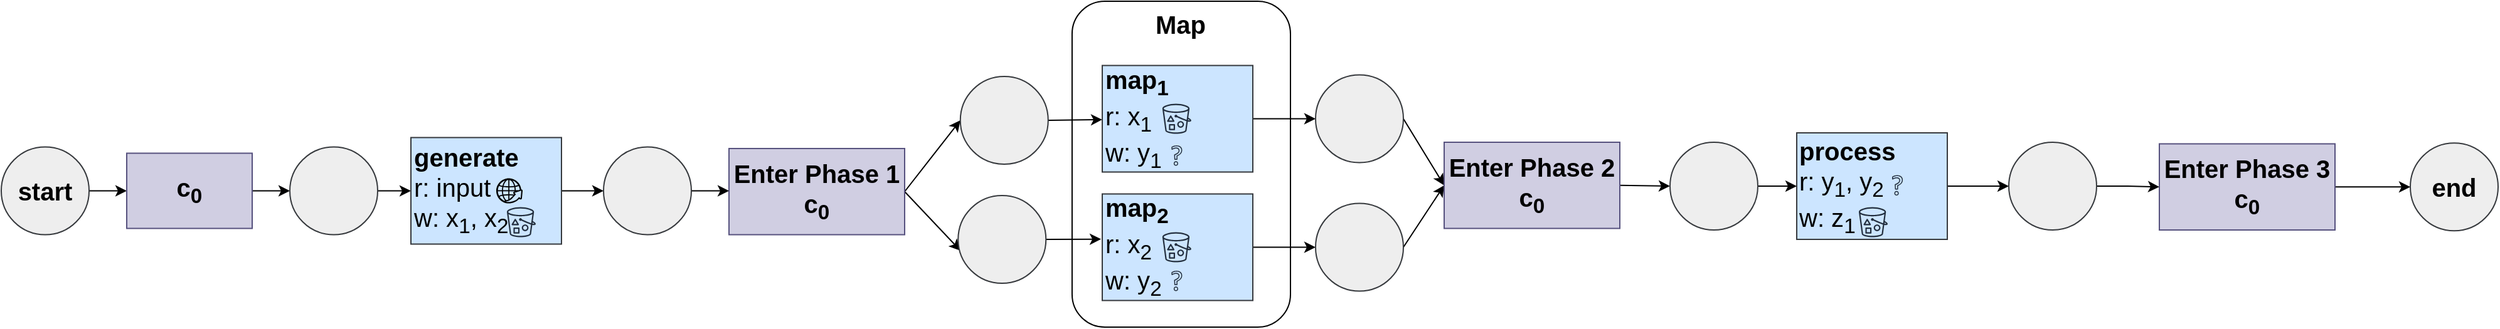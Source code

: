 <mxfile version="15.4.0" type="device"><diagram id="yiRDfCdH8cYX3cv1Tssn" name="Page-1"><mxGraphModel dx="3646" dy="1176" grid="1" gridSize="10" guides="1" tooltips="1" connect="1" arrows="1" fold="1" page="1" pageScale="1" pageWidth="827" pageHeight="1169" math="0" shadow="0"><root><mxCell id="0"/><mxCell id="1" parent="0"/><mxCell id="RQtrrZ3ROyKTZi_biovk-33" value="&lt;b&gt;Map&lt;/b&gt;" style="rounded=1;whiteSpace=wrap;html=1;fontSize=20;align=center;verticalAlign=top;" parent="1" vertex="1"><mxGeometry x="-6.54" y="270" width="174.04" height="260" as="geometry"/></mxCell><mxCell id="RQtrrZ3ROyKTZi_biovk-3" style="edgeStyle=orthogonalEdgeStyle;rounded=0;orthogonalLoop=1;jettySize=auto;html=1;entryX=0;entryY=0.5;entryDx=0;entryDy=0;fontSize=20;" parent="1" source="RQtrrZ3ROyKTZi_biovk-1" target="RQtrrZ3ROyKTZi_biovk-2" edge="1"><mxGeometry relative="1" as="geometry"/></mxCell><mxCell id="RQtrrZ3ROyKTZi_biovk-1" value="start" style="ellipse;whiteSpace=wrap;html=1;aspect=fixed;fontSize=20;fontStyle=1;fillColor=#eeeeee;strokeColor=#36393d;" parent="1" vertex="1"><mxGeometry x="-860" y="386.25" width="70" height="70" as="geometry"/></mxCell><mxCell id="RQtrrZ3ROyKTZi_biovk-6" style="edgeStyle=orthogonalEdgeStyle;rounded=0;orthogonalLoop=1;jettySize=auto;html=1;entryX=0;entryY=0.5;entryDx=0;entryDy=0;fontSize=20;" parent="1" source="RQtrrZ3ROyKTZi_biovk-2" target="RQtrrZ3ROyKTZi_biovk-5" edge="1"><mxGeometry relative="1" as="geometry"/></mxCell><mxCell id="RQtrrZ3ROyKTZi_biovk-2" value="c&lt;sub&gt;0&lt;/sub&gt;" style="rounded=0;whiteSpace=wrap;html=1;fontSize=20;fillColor=#d0cee2;strokeColor=#56517e;fontStyle=1" parent="1" vertex="1"><mxGeometry x="-760" y="391.25" width="100" height="60" as="geometry"/></mxCell><mxCell id="RQtrrZ3ROyKTZi_biovk-8" style="edgeStyle=orthogonalEdgeStyle;rounded=0;orthogonalLoop=1;jettySize=auto;html=1;entryX=0;entryY=0.5;entryDx=0;entryDy=0;fontSize=20;" parent="1" source="RQtrrZ3ROyKTZi_biovk-5" edge="1"><mxGeometry relative="1" as="geometry"><mxPoint x="-533.5" y="421.25" as="targetPoint"/></mxGeometry></mxCell><mxCell id="RQtrrZ3ROyKTZi_biovk-5" value="" style="ellipse;whiteSpace=wrap;html=1;aspect=fixed;fontSize=20;fontStyle=1;fillColor=#eeeeee;strokeColor=#36393d;" parent="1" vertex="1"><mxGeometry x="-630" y="386.25" width="70" height="70" as="geometry"/></mxCell><mxCell id="RQtrrZ3ROyKTZi_biovk-11" style="rounded=0;orthogonalLoop=1;jettySize=auto;html=1;entryX=0;entryY=0.5;entryDx=0;entryDy=0;fontSize=20;exitX=1;exitY=0.5;exitDx=0;exitDy=0;" parent="1" source="gMsBcbqZOcgtZb5CfyVR-1" target="RQtrrZ3ROyKTZi_biovk-10" edge="1"><mxGeometry relative="1" as="geometry"><mxPoint x="-150" y="415" as="sourcePoint"/></mxGeometry></mxCell><mxCell id="RQtrrZ3ROyKTZi_biovk-16" style="edgeStyle=none;rounded=0;orthogonalLoop=1;jettySize=auto;html=1;exitX=1;exitY=0.5;exitDx=0;exitDy=0;entryX=0.027;entryY=0.629;entryDx=0;entryDy=0;entryPerimeter=0;fontSize=20;" parent="1" source="gMsBcbqZOcgtZb5CfyVR-1" target="RQtrrZ3ROyKTZi_biovk-15" edge="1"><mxGeometry relative="1" as="geometry"><mxPoint x="-150" y="415" as="sourcePoint"/></mxGeometry></mxCell><mxCell id="RQtrrZ3ROyKTZi_biovk-18" style="edgeStyle=none;rounded=0;orthogonalLoop=1;jettySize=auto;html=1;exitX=1;exitY=0.5;exitDx=0;exitDy=0;fontSize=20;" parent="1" source="RQtrrZ3ROyKTZi_biovk-10" target="RQtrrZ3ROyKTZi_biovk-14" edge="1"><mxGeometry relative="1" as="geometry"/></mxCell><mxCell id="RQtrrZ3ROyKTZi_biovk-10" value="" style="ellipse;whiteSpace=wrap;html=1;aspect=fixed;fontSize=20;fontStyle=1;fillColor=#eeeeee;strokeColor=#36393d;" parent="1" vertex="1"><mxGeometry x="-95.61" y="330" width="70" height="70" as="geometry"/></mxCell><mxCell id="RQtrrZ3ROyKTZi_biovk-21" style="edgeStyle=none;rounded=0;orthogonalLoop=1;jettySize=auto;html=1;exitX=1;exitY=0.5;exitDx=0;exitDy=0;entryX=0;entryY=0.5;entryDx=0;entryDy=0;fontSize=20;" parent="1" source="RQtrrZ3ROyKTZi_biovk-14" target="RQtrrZ3ROyKTZi_biovk-20" edge="1"><mxGeometry relative="1" as="geometry"/></mxCell><mxCell id="RQtrrZ3ROyKTZi_biovk-14" value="&lt;b&gt;map&lt;sub&gt;1&lt;/sub&gt;&lt;br&gt;&lt;/b&gt;r: x&lt;sub&gt;1&lt;/sub&gt;&lt;br&gt;w: y&lt;sub&gt;1&lt;/sub&gt;" style="rounded=0;whiteSpace=wrap;html=1;fontSize=20;align=left;fillColor=#cce5ff;strokeColor=#36393d;" parent="1" vertex="1"><mxGeometry x="17.5" y="321.25" width="120" height="85" as="geometry"/></mxCell><mxCell id="RQtrrZ3ROyKTZi_biovk-19" style="edgeStyle=none;rounded=0;orthogonalLoop=1;jettySize=auto;html=1;exitX=1;exitY=0.5;exitDx=0;exitDy=0;entryX=-0.008;entryY=0.424;entryDx=0;entryDy=0;entryPerimeter=0;fontSize=20;" parent="1" source="RQtrrZ3ROyKTZi_biovk-15" target="RQtrrZ3ROyKTZi_biovk-17" edge="1"><mxGeometry relative="1" as="geometry"/></mxCell><mxCell id="RQtrrZ3ROyKTZi_biovk-15" value="" style="ellipse;whiteSpace=wrap;html=1;aspect=fixed;fontSize=20;fontStyle=1;fillColor=#eeeeee;strokeColor=#36393d;" parent="1" vertex="1"><mxGeometry x="-97.36" y="425" width="70" height="70" as="geometry"/></mxCell><mxCell id="RQtrrZ3ROyKTZi_biovk-23" style="edgeStyle=none;rounded=0;orthogonalLoop=1;jettySize=auto;html=1;exitX=1;exitY=0.5;exitDx=0;exitDy=0;entryX=0;entryY=0.5;entryDx=0;entryDy=0;fontSize=20;" parent="1" source="RQtrrZ3ROyKTZi_biovk-17" target="RQtrrZ3ROyKTZi_biovk-22" edge="1"><mxGeometry relative="1" as="geometry"/></mxCell><mxCell id="RQtrrZ3ROyKTZi_biovk-17" value="&lt;b&gt;map&lt;sub&gt;2&lt;/sub&gt;&lt;/b&gt;&lt;br&gt;r: x&lt;sub&gt;2&lt;/sub&gt;&lt;br&gt;w: y&lt;sub&gt;2&lt;/sub&gt;" style="rounded=0;whiteSpace=wrap;html=1;fontSize=20;align=left;fillColor=#cce5ff;strokeColor=#36393d;" parent="1" vertex="1"><mxGeometry x="17.5" y="423.75" width="120" height="85" as="geometry"/></mxCell><mxCell id="gMsBcbqZOcgtZb5CfyVR-7" style="rounded=0;orthogonalLoop=1;jettySize=auto;html=1;exitX=1;exitY=0.5;exitDx=0;exitDy=0;entryX=0;entryY=0.5;entryDx=0;entryDy=0;" parent="1" source="RQtrrZ3ROyKTZi_biovk-20" target="gMsBcbqZOcgtZb5CfyVR-6" edge="1"><mxGeometry relative="1" as="geometry"/></mxCell><mxCell id="RQtrrZ3ROyKTZi_biovk-20" value="" style="ellipse;whiteSpace=wrap;html=1;aspect=fixed;fontSize=20;fontStyle=1;fillColor=#eeeeee;strokeColor=#36393d;" parent="1" vertex="1"><mxGeometry x="187.5" y="328.75" width="70" height="70" as="geometry"/></mxCell><mxCell id="gMsBcbqZOcgtZb5CfyVR-8" style="edgeStyle=none;rounded=0;orthogonalLoop=1;jettySize=auto;html=1;exitX=1;exitY=0.5;exitDx=0;exitDy=0;entryX=0;entryY=0.5;entryDx=0;entryDy=0;" parent="1" source="RQtrrZ3ROyKTZi_biovk-22" target="gMsBcbqZOcgtZb5CfyVR-6" edge="1"><mxGeometry relative="1" as="geometry"/></mxCell><mxCell id="RQtrrZ3ROyKTZi_biovk-22" value="" style="ellipse;whiteSpace=wrap;html=1;aspect=fixed;fontSize=20;fontStyle=1;fillColor=#eeeeee;strokeColor=#36393d;" parent="1" vertex="1"><mxGeometry x="187.5" y="431.25" width="70" height="70" as="geometry"/></mxCell><mxCell id="yGao_PzU1mWzhRAtQECb-3" style="edgeStyle=orthogonalEdgeStyle;rounded=0;orthogonalLoop=1;jettySize=auto;html=1;exitX=1;exitY=0.5;exitDx=0;exitDy=0;entryX=0;entryY=0.5;entryDx=0;entryDy=0;" edge="1" parent="1" source="RQtrrZ3ROyKTZi_biovk-24" target="yGao_PzU1mWzhRAtQECb-2"><mxGeometry relative="1" as="geometry"/></mxCell><mxCell id="RQtrrZ3ROyKTZi_biovk-24" value="&lt;b&gt;process&lt;/b&gt;&lt;br&gt;r: y&lt;sub&gt;1&lt;/sub&gt;, y&lt;sub&gt;2&lt;/sub&gt;&lt;br&gt;w: z&lt;sub&gt;1&lt;/sub&gt;" style="rounded=0;whiteSpace=wrap;html=1;fontSize=20;align=left;fillColor=#cce5ff;strokeColor=#36393d;" parent="1" vertex="1"><mxGeometry x="571" y="375" width="120" height="85" as="geometry"/></mxCell><mxCell id="RQtrrZ3ROyKTZi_biovk-25" value="" style="sketch=0;outlineConnect=0;fontColor=#232F3E;gradientColor=none;fillColor=#232F3E;strokeColor=none;dashed=0;verticalLabelPosition=bottom;verticalAlign=top;align=center;html=1;fontSize=12;fontStyle=0;aspect=fixed;pointerEvents=1;shape=mxgraph.aws4.question;" parent="1" vertex="1"><mxGeometry x="72.66" y="385" width="8.54" height="16.25" as="geometry"/></mxCell><mxCell id="RQtrrZ3ROyKTZi_biovk-26" value="" style="sketch=0;outlineConnect=0;fontColor=#232F3E;gradientColor=none;fillColor=#232F3E;strokeColor=none;dashed=0;verticalLabelPosition=bottom;verticalAlign=top;align=center;html=1;fontSize=12;fontStyle=0;aspect=fixed;pointerEvents=1;shape=mxgraph.aws4.question;" parent="1" vertex="1"><mxGeometry x="72.66" y="485" width="8.54" height="16.25" as="geometry"/></mxCell><mxCell id="RQtrrZ3ROyKTZi_biovk-27" value="" style="sketch=0;outlineConnect=0;fontColor=#232F3E;gradientColor=none;strokeColor=#232F3E;fillColor=none;dashed=0;verticalLabelPosition=bottom;verticalAlign=top;align=center;html=1;fontSize=12;fontStyle=0;aspect=fixed;shape=mxgraph.aws4.resourceIcon;resIcon=mxgraph.aws4.bucket_with_objects;" parent="1" vertex="1"><mxGeometry x="61.93" y="348.75" width="30" height="30" as="geometry"/></mxCell><mxCell id="RQtrrZ3ROyKTZi_biovk-28" value="" style="sketch=0;outlineConnect=0;fontColor=#232F3E;gradientColor=none;strokeColor=#232F3E;fillColor=none;dashed=0;verticalLabelPosition=bottom;verticalAlign=top;align=center;html=1;fontSize=12;fontStyle=0;aspect=fixed;shape=mxgraph.aws4.resourceIcon;resIcon=mxgraph.aws4.bucket_with_objects;" parent="1" vertex="1"><mxGeometry x="61.93" y="451.25" width="30" height="30" as="geometry"/></mxCell><mxCell id="RQtrrZ3ROyKTZi_biovk-31" value="" style="sketch=0;outlineConnect=0;fontColor=#232F3E;gradientColor=none;fillColor=#232F3E;strokeColor=none;dashed=0;verticalLabelPosition=bottom;verticalAlign=top;align=center;html=1;fontSize=12;fontStyle=0;aspect=fixed;pointerEvents=1;shape=mxgraph.aws4.question;" parent="1" vertex="1"><mxGeometry x="647" y="408.75" width="8.54" height="16.25" as="geometry"/></mxCell><mxCell id="RQtrrZ3ROyKTZi_biovk-32" value="" style="sketch=0;outlineConnect=0;fontColor=#232F3E;gradientColor=none;strokeColor=#232F3E;fillColor=none;dashed=0;verticalLabelPosition=bottom;verticalAlign=top;align=center;html=1;fontSize=12;fontStyle=0;aspect=fixed;shape=mxgraph.aws4.resourceIcon;resIcon=mxgraph.aws4.bucket_with_objects;" parent="1" vertex="1"><mxGeometry x="617" y="431.25" width="30" height="30" as="geometry"/></mxCell><mxCell id="XuiCxOrEiAkXEOWXw-MB-1" value="end" style="ellipse;whiteSpace=wrap;html=1;aspect=fixed;fontSize=20;fontStyle=1;fillColor=#eeeeee;strokeColor=#36393d;" parent="1" vertex="1"><mxGeometry x="1060" y="383.13" width="70" height="70" as="geometry"/></mxCell><mxCell id="gMsBcbqZOcgtZb5CfyVR-4" style="edgeStyle=orthogonalEdgeStyle;rounded=0;orthogonalLoop=1;jettySize=auto;html=1;exitX=1;exitY=0.5;exitDx=0;exitDy=0;entryX=0;entryY=0.5;entryDx=0;entryDy=0;" parent="1" source="CbNxi4T1dEzjD8uQ3He0-1" target="gMsBcbqZOcgtZb5CfyVR-3" edge="1"><mxGeometry relative="1" as="geometry"/></mxCell><mxCell id="CbNxi4T1dEzjD8uQ3He0-1" value="&lt;b&gt;generate&lt;/b&gt;&lt;br&gt;r: input&lt;br&gt;w: x&lt;sub&gt;1&lt;/sub&gt;, x&lt;sub&gt;2&lt;/sub&gt;" style="rounded=0;whiteSpace=wrap;html=1;fontSize=20;align=left;fillColor=#cce5ff;strokeColor=#36393d;" parent="1" vertex="1"><mxGeometry x="-533.5" y="378.75" width="120" height="85" as="geometry"/></mxCell><mxCell id="RQtrrZ3ROyKTZi_biovk-9" value="" style="sketch=0;html=1;aspect=fixed;strokeColor=none;shadow=0;align=center;verticalAlign=top;fillColor=#000000;shape=mxgraph.gcp2.globe_world" parent="1" vertex="1"><mxGeometry x="-465.5" y="411.25" width="21.05" height="20" as="geometry"/></mxCell><mxCell id="RQtrrZ3ROyKTZi_biovk-12" value="" style="sketch=0;outlineConnect=0;fontColor=#232F3E;gradientColor=none;strokeColor=#232F3E;fillColor=none;dashed=0;verticalLabelPosition=bottom;verticalAlign=top;align=center;html=1;fontSize=12;fontStyle=0;aspect=fixed;shape=mxgraph.aws4.resourceIcon;resIcon=mxgraph.aws4.bucket_with_objects;" parent="1" vertex="1"><mxGeometry x="-460.5" y="431.25" width="30" height="30" as="geometry"/></mxCell><mxCell id="gMsBcbqZOcgtZb5CfyVR-1" value="Enter Phase 1&lt;br&gt;c&lt;sub&gt;0&lt;/sub&gt;" style="rounded=0;whiteSpace=wrap;html=1;fontSize=20;fillColor=#d0cee2;strokeColor=#56517e;fontStyle=1" parent="1" vertex="1"><mxGeometry x="-280" y="387.5" width="140" height="68.75" as="geometry"/></mxCell><mxCell id="gMsBcbqZOcgtZb5CfyVR-5" style="edgeStyle=orthogonalEdgeStyle;rounded=0;orthogonalLoop=1;jettySize=auto;html=1;exitX=1;exitY=0.5;exitDx=0;exitDy=0;entryX=0;entryY=0.5;entryDx=0;entryDy=0;" parent="1" source="gMsBcbqZOcgtZb5CfyVR-3" target="gMsBcbqZOcgtZb5CfyVR-1" edge="1"><mxGeometry relative="1" as="geometry"/></mxCell><mxCell id="gMsBcbqZOcgtZb5CfyVR-3" value="" style="ellipse;whiteSpace=wrap;html=1;aspect=fixed;fontSize=20;fontStyle=1;fillColor=#eeeeee;strokeColor=#36393d;" parent="1" vertex="1"><mxGeometry x="-380" y="386.25" width="70" height="70" as="geometry"/></mxCell><mxCell id="gMsBcbqZOcgtZb5CfyVR-10" style="edgeStyle=none;rounded=0;orthogonalLoop=1;jettySize=auto;html=1;exitX=1;exitY=0.5;exitDx=0;exitDy=0;entryX=0;entryY=0.5;entryDx=0;entryDy=0;" parent="1" source="gMsBcbqZOcgtZb5CfyVR-6" target="gMsBcbqZOcgtZb5CfyVR-9" edge="1"><mxGeometry relative="1" as="geometry"/></mxCell><mxCell id="gMsBcbqZOcgtZb5CfyVR-6" value="Enter Phase 2&lt;br&gt;c&lt;sub&gt;0&lt;/sub&gt;" style="rounded=0;whiteSpace=wrap;html=1;fontSize=20;fillColor=#d0cee2;strokeColor=#56517e;fontStyle=1" parent="1" vertex="1"><mxGeometry x="290" y="382.5" width="140" height="68.75" as="geometry"/></mxCell><mxCell id="gMsBcbqZOcgtZb5CfyVR-11" style="edgeStyle=none;rounded=0;orthogonalLoop=1;jettySize=auto;html=1;exitX=1;exitY=0.5;exitDx=0;exitDy=0;entryX=0;entryY=0.5;entryDx=0;entryDy=0;" parent="1" source="gMsBcbqZOcgtZb5CfyVR-9" target="RQtrrZ3ROyKTZi_biovk-24" edge="1"><mxGeometry relative="1" as="geometry"/></mxCell><mxCell id="gMsBcbqZOcgtZb5CfyVR-9" value="" style="ellipse;whiteSpace=wrap;html=1;aspect=fixed;fontSize=20;fontStyle=1;fillColor=#eeeeee;strokeColor=#36393d;" parent="1" vertex="1"><mxGeometry x="470" y="382.5" width="70" height="70" as="geometry"/></mxCell><mxCell id="yGao_PzU1mWzhRAtQECb-5" style="edgeStyle=orthogonalEdgeStyle;rounded=0;orthogonalLoop=1;jettySize=auto;html=1;exitX=1;exitY=0.5;exitDx=0;exitDy=0;entryX=0;entryY=0.5;entryDx=0;entryDy=0;" edge="1" parent="1" source="yGao_PzU1mWzhRAtQECb-1" target="XuiCxOrEiAkXEOWXw-MB-1"><mxGeometry relative="1" as="geometry"/></mxCell><mxCell id="yGao_PzU1mWzhRAtQECb-1" value="Enter Phase 3&lt;br&gt;c&lt;sub&gt;0&lt;/sub&gt;" style="rounded=0;whiteSpace=wrap;html=1;fontSize=20;fillColor=#d0cee2;strokeColor=#56517e;fontStyle=1" vertex="1" parent="1"><mxGeometry x="860" y="383.75" width="140" height="68.75" as="geometry"/></mxCell><mxCell id="yGao_PzU1mWzhRAtQECb-4" style="edgeStyle=orthogonalEdgeStyle;rounded=0;orthogonalLoop=1;jettySize=auto;html=1;exitX=1;exitY=0.5;exitDx=0;exitDy=0;entryX=0;entryY=0.5;entryDx=0;entryDy=0;" edge="1" parent="1" source="yGao_PzU1mWzhRAtQECb-2" target="yGao_PzU1mWzhRAtQECb-1"><mxGeometry relative="1" as="geometry"/></mxCell><mxCell id="yGao_PzU1mWzhRAtQECb-2" value="" style="ellipse;whiteSpace=wrap;html=1;aspect=fixed;fontSize=20;fontStyle=1;fillColor=#eeeeee;strokeColor=#36393d;" vertex="1" parent="1"><mxGeometry x="740" y="382.5" width="70" height="70" as="geometry"/></mxCell></root></mxGraphModel></diagram></mxfile>